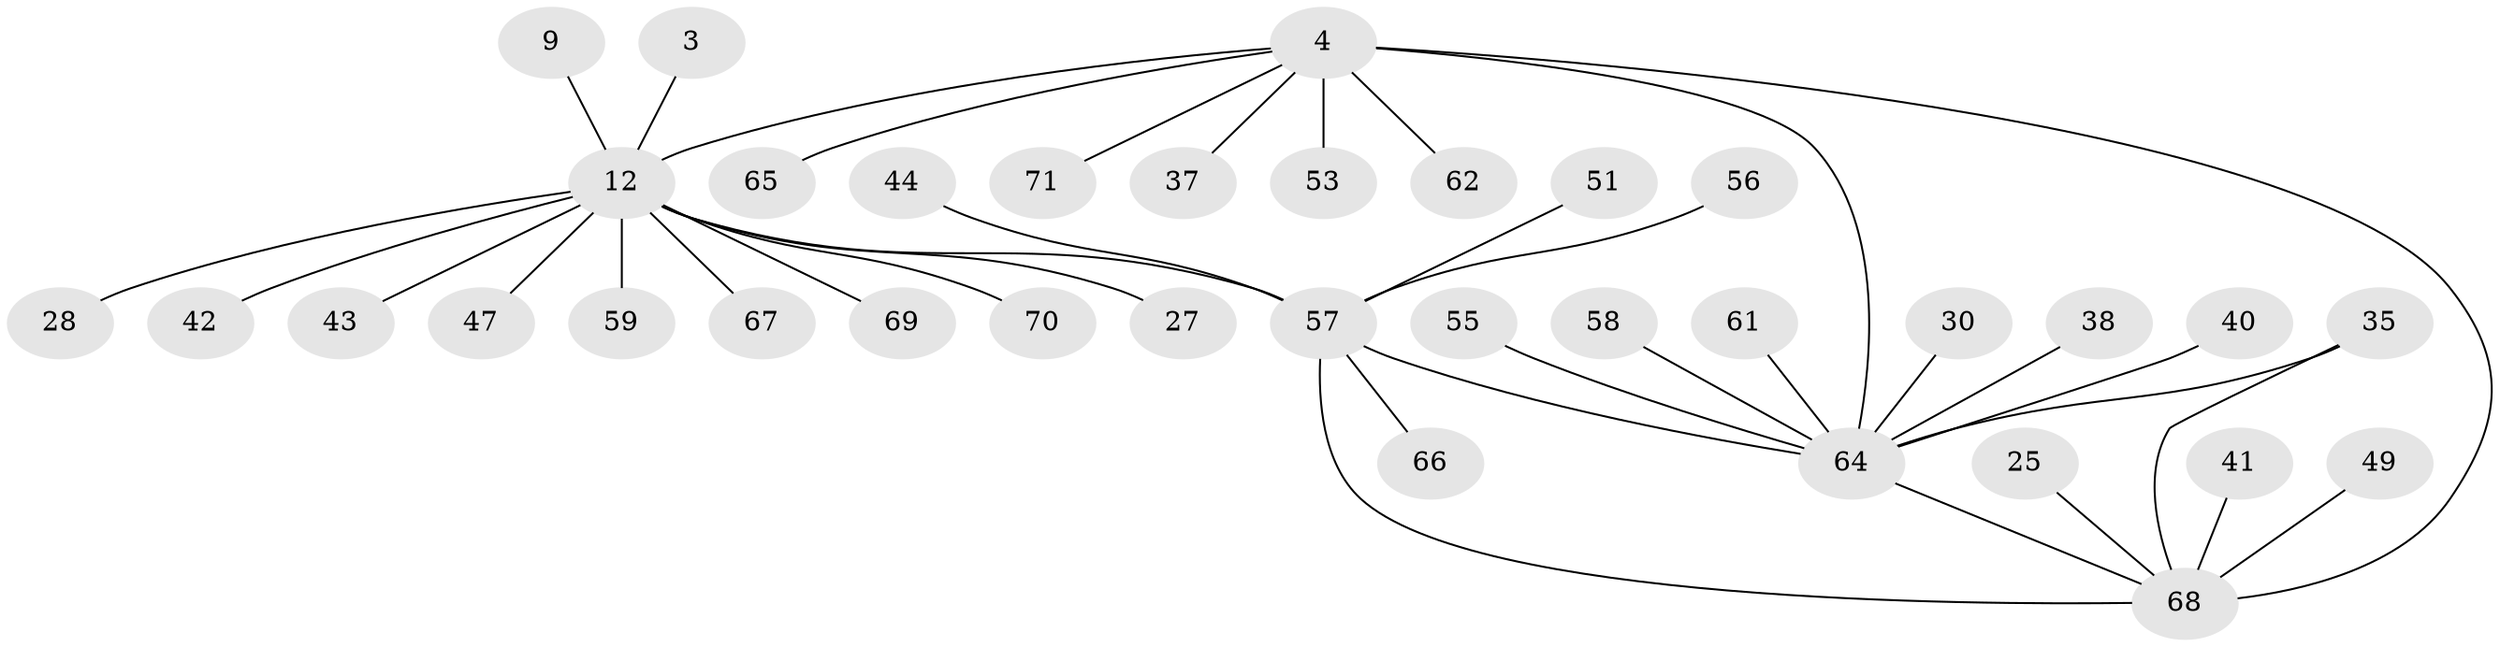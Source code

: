 // original degree distribution, {13: 0.014084507042253521, 7: 0.014084507042253521, 1: 0.5915492957746479, 11: 0.014084507042253521, 3: 0.08450704225352113, 2: 0.16901408450704225, 4: 0.056338028169014086, 10: 0.014084507042253521, 9: 0.014084507042253521, 5: 0.028169014084507043}
// Generated by graph-tools (version 1.1) at 2025/47/03/09/25 04:47:09]
// undirected, 35 vertices, 38 edges
graph export_dot {
graph [start="1"]
  node [color=gray90,style=filled];
  3;
  4;
  9;
  12 [super="+1"];
  25;
  27;
  28;
  30;
  35;
  37;
  38;
  40;
  41;
  42;
  43;
  44;
  47;
  49;
  51 [super="+39"];
  53;
  55 [super="+22"];
  56;
  57 [super="+31+21+48"];
  58 [super="+24"];
  59 [super="+20"];
  61;
  62;
  64 [super="+15+54+60+10"];
  65;
  66;
  67;
  68 [super="+8+14+18+23+33"];
  69 [super="+13"];
  70 [super="+52"];
  71 [super="+63"];
  3 -- 12;
  4 -- 12 [weight=2];
  4 -- 37;
  4 -- 53;
  4 -- 62;
  4 -- 65;
  4 -- 68 [weight=2];
  4 -- 64 [weight=2];
  4 -- 71;
  9 -- 12;
  12 -- 28;
  12 -- 42;
  12 -- 67;
  12 -- 43;
  12 -- 47;
  12 -- 27;
  12 -- 57 [weight=3];
  12 -- 69;
  12 -- 59;
  12 -- 70;
  25 -- 68;
  30 -- 64;
  35 -- 68;
  35 -- 64;
  38 -- 64;
  40 -- 64;
  41 -- 68;
  44 -- 57;
  49 -- 68;
  51 -- 57;
  55 -- 64;
  56 -- 57;
  57 -- 66;
  57 -- 64 [weight=2];
  57 -- 68;
  58 -- 64;
  61 -- 64;
  64 -- 68;
}
